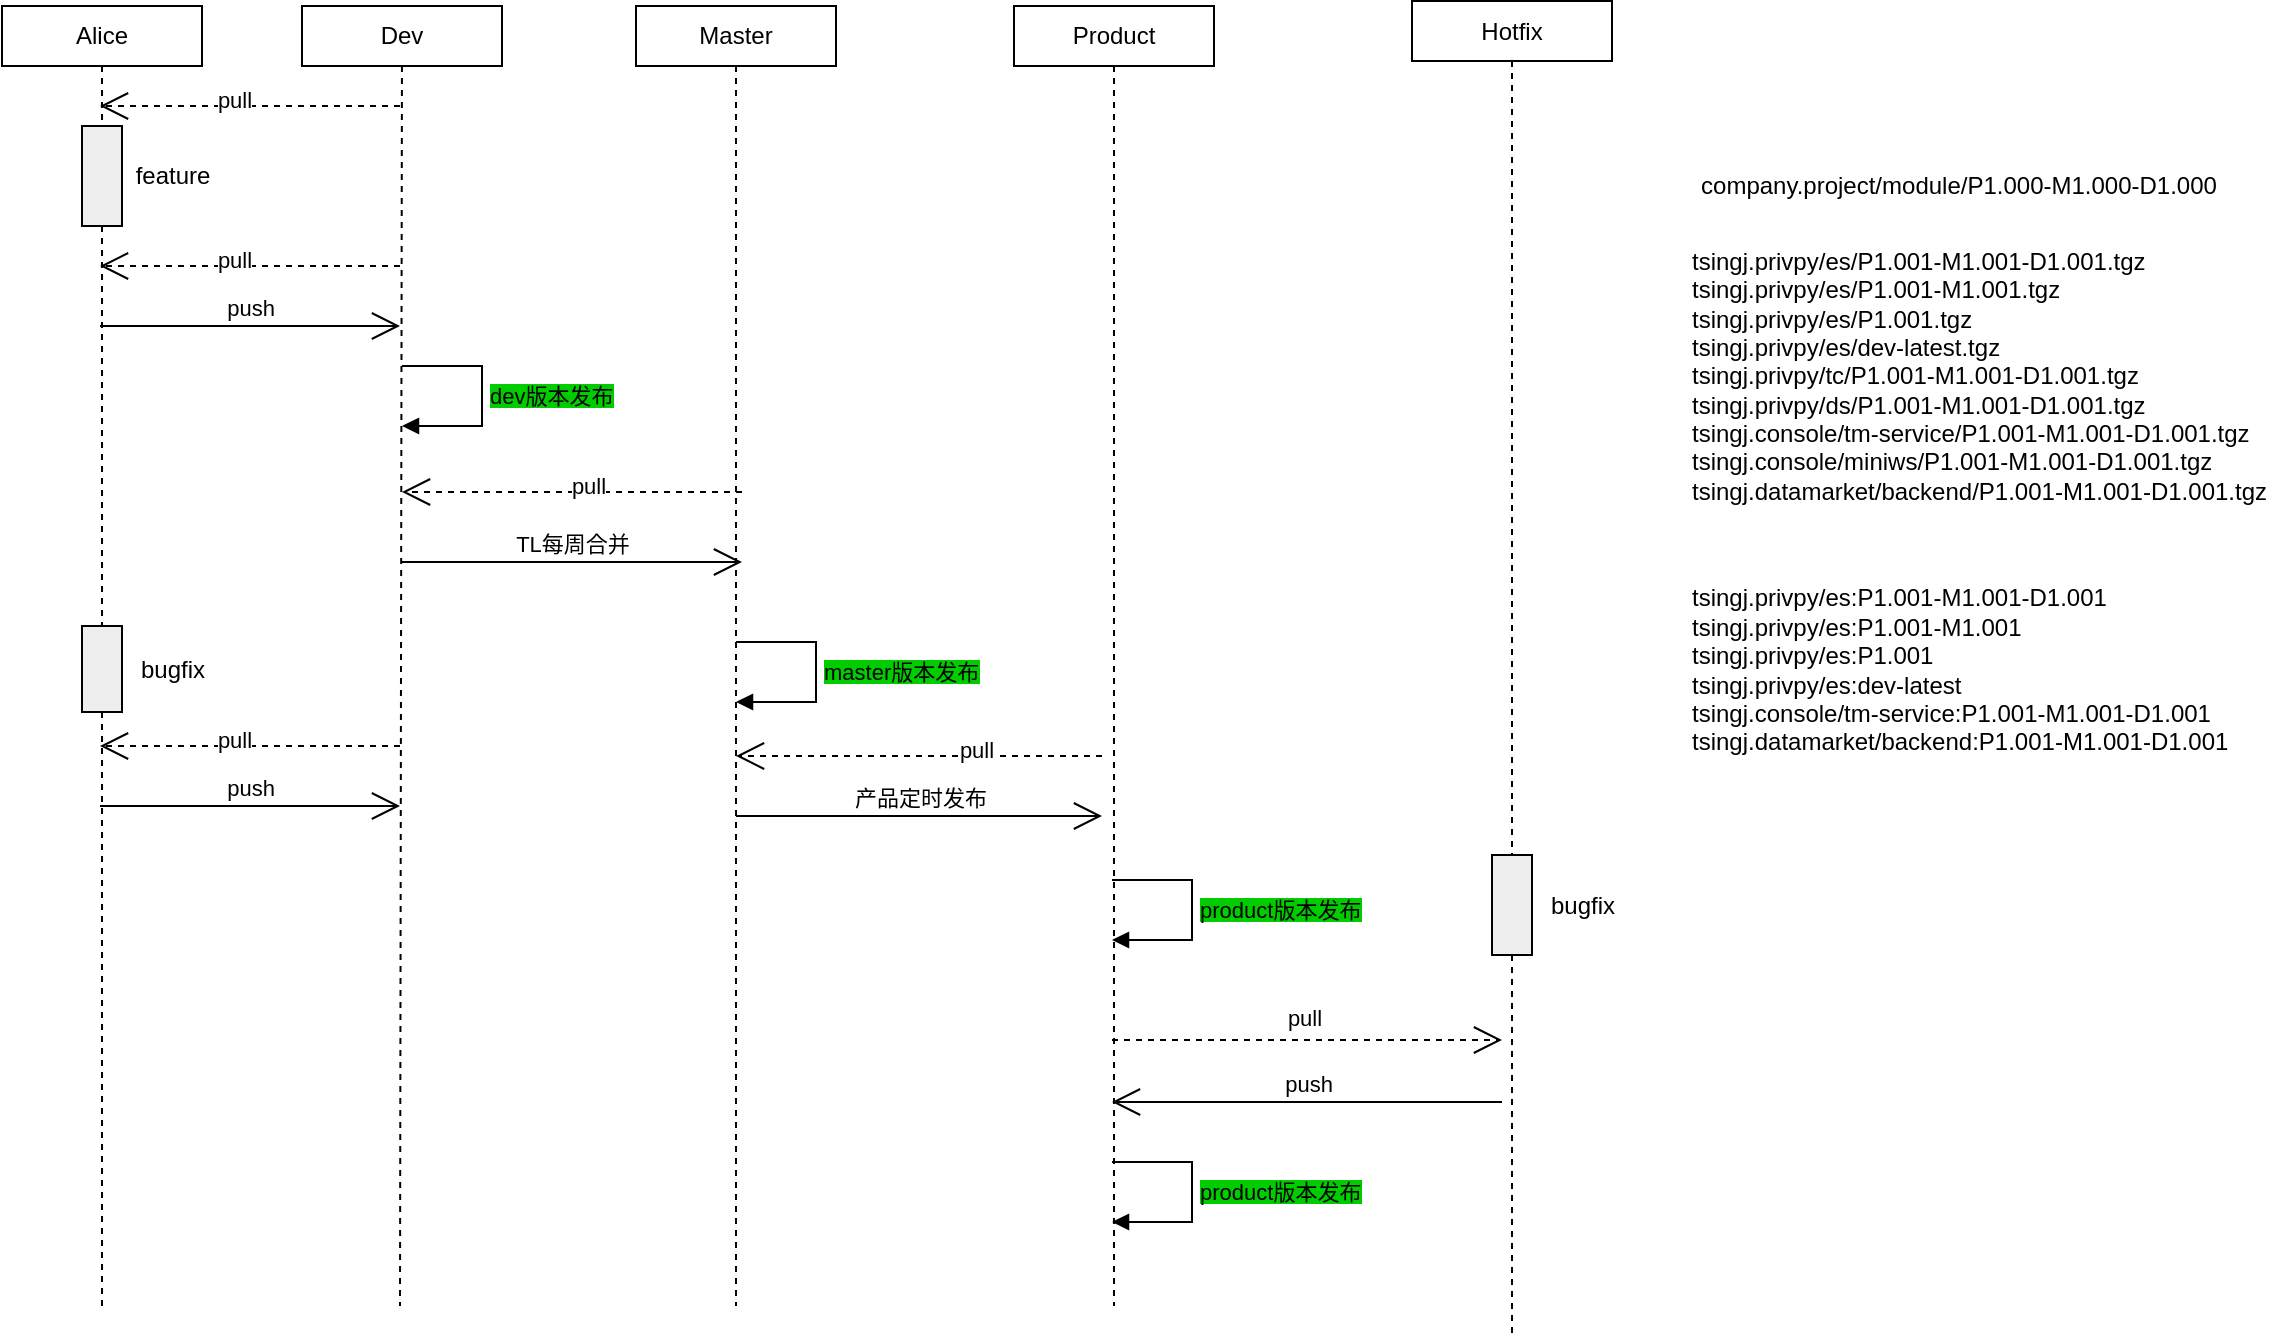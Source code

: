 <mxfile version="13.0.1" type="github">
  <diagram id="IDo3e-sVRfWPB8tgrpqy" name="Page-1">
    <mxGraphModel dx="1188" dy="637" grid="1" gridSize="10" guides="1" tooltips="1" connect="1" arrows="1" fold="1" page="1" pageScale="1" pageWidth="827" pageHeight="1169" math="0" shadow="0">
      <root>
        <mxCell id="0" />
        <mxCell id="1" parent="0" />
        <mxCell id="VchNmsLGofExgvG7CdDW-4" value="Dev" style="shape=rect;html=1;whiteSpace=wrap;align=center;" vertex="1" parent="1">
          <mxGeometry x="440" y="240" width="100" height="30" as="geometry" />
        </mxCell>
        <mxCell id="VchNmsLGofExgvG7CdDW-5" value="Master" style="shape=rect;html=1;whiteSpace=wrap;align=center;" vertex="1" parent="1">
          <mxGeometry x="607" y="240" width="100" height="30" as="geometry" />
        </mxCell>
        <mxCell id="VchNmsLGofExgvG7CdDW-7" value="" style="edgeStyle=none;dashed=1;html=1;endArrow=none;exitX=0.5;exitY=1;exitDx=0;exitDy=0;" edge="1" source="VchNmsLGofExgvG7CdDW-5" parent="1">
          <mxGeometry relative="1" as="geometry">
            <mxPoint x="657" y="890" as="targetPoint" />
          </mxGeometry>
        </mxCell>
        <mxCell id="VchNmsLGofExgvG7CdDW-8" value="TL每周合并" style="edgeStyle=none;html=1;endArrow=open;verticalAlign=bottom;endSize=12;" edge="1" parent="1">
          <mxGeometry relative="1" as="geometry">
            <mxPoint x="490" y="518" as="sourcePoint" />
            <mxPoint x="660" y="518" as="targetPoint" />
          </mxGeometry>
        </mxCell>
        <mxCell id="VchNmsLGofExgvG7CdDW-10" value="" style="edgeStyle=none;html=1;endArrow=open;verticalAlign=bottom;endSize=12;endFill=1;dashed=1;" edge="1" parent="1">
          <mxGeometry relative="1" as="geometry">
            <mxPoint x="660" y="483" as="sourcePoint" />
            <mxPoint x="490" y="483" as="targetPoint" />
          </mxGeometry>
        </mxCell>
        <mxCell id="VchNmsLGofExgvG7CdDW-34" value="pull" style="edgeLabel;html=1;align=center;verticalAlign=middle;resizable=0;points=[];" vertex="1" connectable="0" parent="VchNmsLGofExgvG7CdDW-10">
          <mxGeometry x="0.107" y="-3" relative="1" as="geometry">
            <mxPoint x="17" as="offset" />
          </mxGeometry>
        </mxCell>
        <mxCell id="VchNmsLGofExgvG7CdDW-17" value="Product" style="shape=rect;html=1;whiteSpace=wrap;align=center;" vertex="1" parent="1">
          <mxGeometry x="796" y="240" width="100" height="30" as="geometry" />
        </mxCell>
        <mxCell id="VchNmsLGofExgvG7CdDW-25" value="" style="shape=rect;html=1;fillColor=#eeeeee;" vertex="1" parent="1">
          <mxGeometry x="330" y="300" width="20" height="50" as="geometry" />
        </mxCell>
        <mxCell id="VchNmsLGofExgvG7CdDW-26" value="" style="edgeStyle=none;html=1;dashed=1;endArrow=none;exitX=0.5;exitY=1;exitDx=0;exitDy=0;" edge="1" source="VchNmsLGofExgvG7CdDW-48" target="VchNmsLGofExgvG7CdDW-25" parent="1">
          <mxGeometry relative="1" as="geometry">
            <mxPoint x="340" y="300" as="sourcePoint" />
          </mxGeometry>
        </mxCell>
        <mxCell id="VchNmsLGofExgvG7CdDW-27" value="" style="edgeStyle=none;html=1;dashed=1;endArrow=none;" edge="1" source="VchNmsLGofExgvG7CdDW-37" parent="1">
          <mxGeometry x="1" relative="1" as="geometry">
            <mxPoint x="340" y="890" as="targetPoint" />
          </mxGeometry>
        </mxCell>
        <mxCell id="VchNmsLGofExgvG7CdDW-29" value="" style="edgeStyle=none;dashed=1;html=1;endArrow=none;" edge="1" parent="1" source="VchNmsLGofExgvG7CdDW-4">
          <mxGeometry relative="1" as="geometry">
            <mxPoint x="489" y="890" as="targetPoint" />
            <mxPoint x="490" y="270" as="sourcePoint" />
          </mxGeometry>
        </mxCell>
        <mxCell id="VchNmsLGofExgvG7CdDW-30" value="产品定时发布" style="edgeStyle=none;html=1;endArrow=open;verticalAlign=bottom;endSize=12;" edge="1" parent="1">
          <mxGeometry relative="1" as="geometry">
            <mxPoint x="657" y="645" as="sourcePoint" />
            <mxPoint x="840" y="645" as="targetPoint" />
          </mxGeometry>
        </mxCell>
        <mxCell id="VchNmsLGofExgvG7CdDW-35" value="" style="edgeStyle=none;html=1;endArrow=open;verticalAlign=bottom;endSize=12;endFill=1;dashed=1;" edge="1" parent="1">
          <mxGeometry relative="1" as="geometry">
            <mxPoint x="840" y="615" as="sourcePoint" />
            <mxPoint x="657" y="615" as="targetPoint" />
          </mxGeometry>
        </mxCell>
        <mxCell id="VchNmsLGofExgvG7CdDW-36" value="pull" style="edgeLabel;html=1;align=center;verticalAlign=middle;resizable=0;points=[];" vertex="1" connectable="0" parent="VchNmsLGofExgvG7CdDW-35">
          <mxGeometry x="0.107" y="-3" relative="1" as="geometry">
            <mxPoint x="38" as="offset" />
          </mxGeometry>
        </mxCell>
        <mxCell id="VchNmsLGofExgvG7CdDW-39" value="company.project/module/P1.000-M1.000-D1.000" style="text;html=1;align=center;verticalAlign=middle;resizable=0;points=[];autosize=1;" vertex="1" parent="1">
          <mxGeometry x="1133" y="320" width="270" height="20" as="geometry" />
        </mxCell>
        <mxCell id="VchNmsLGofExgvG7CdDW-40" value="tsingj.privpy/es/P1.001-M1.001-D1.001.tgz&lt;br&gt;tsingj.privpy/es/P1.001-M1.001.tgz&lt;br&gt;tsingj.privpy/es/P1.001.tgz&lt;br&gt;tsingj.privpy/es/dev-latest.tgz&lt;br&gt;tsingj.privpy/tc/P1.001-M1.001-D1.001.tgz&lt;br&gt;tsingj.privpy/ds/P1.001-M1.001-D1.001.tgz&lt;br&gt;tsingj.console/tm-service/P1.001-M1.001-D1.001.tgz&lt;br&gt;tsingj.console/miniws/P1.001-M1.001-D1.001.tgz&lt;br&gt;tsingj.datamarket/backend/P1.001-M1.001-D1.001.tgz" style="text;html=1;align=left;verticalAlign=middle;resizable=0;points=[];autosize=1;" vertex="1" parent="1">
          <mxGeometry x="1133" y="360" width="300" height="130" as="geometry" />
        </mxCell>
        <mxCell id="VchNmsLGofExgvG7CdDW-41" value="bugfix" style="text;html=1;align=center;verticalAlign=middle;resizable=0;points=[];autosize=1;" vertex="1" parent="1">
          <mxGeometry x="350" y="561.5" width="50" height="20" as="geometry" />
        </mxCell>
        <mxCell id="VchNmsLGofExgvG7CdDW-47" value="feature" style="text;html=1;align=center;verticalAlign=middle;resizable=0;points=[];autosize=1;" vertex="1" parent="1">
          <mxGeometry x="350" y="315" width="50" height="20" as="geometry" />
        </mxCell>
        <mxCell id="VchNmsLGofExgvG7CdDW-48" value="Alice" style="shape=rect;html=1;whiteSpace=wrap;align=center;" vertex="1" parent="1">
          <mxGeometry x="290" y="240" width="100" height="30" as="geometry" />
        </mxCell>
        <mxCell id="VchNmsLGofExgvG7CdDW-49" value="" style="edgeStyle=none;html=1;endArrow=open;verticalAlign=bottom;endSize=12;endFill=1;dashed=1;" edge="1" parent="1">
          <mxGeometry relative="1" as="geometry">
            <mxPoint x="489" y="370" as="sourcePoint" />
            <mxPoint x="339" y="370" as="targetPoint" />
          </mxGeometry>
        </mxCell>
        <mxCell id="VchNmsLGofExgvG7CdDW-50" value="pull" style="edgeLabel;html=1;align=center;verticalAlign=middle;resizable=0;points=[];" vertex="1" connectable="0" parent="VchNmsLGofExgvG7CdDW-49">
          <mxGeometry x="0.107" y="-3" relative="1" as="geometry">
            <mxPoint as="offset" />
          </mxGeometry>
        </mxCell>
        <mxCell id="VchNmsLGofExgvG7CdDW-51" value="push" style="edgeStyle=none;html=1;endArrow=open;verticalAlign=bottom;endSize=12;" edge="1" parent="1">
          <mxGeometry relative="1" as="geometry">
            <mxPoint x="339" y="400" as="sourcePoint" />
            <mxPoint x="489" y="400" as="targetPoint" />
          </mxGeometry>
        </mxCell>
        <mxCell id="VchNmsLGofExgvG7CdDW-54" value="" style="edgeStyle=none;dashed=1;html=1;endArrow=none;" edge="1" parent="1" source="VchNmsLGofExgvG7CdDW-17">
          <mxGeometry relative="1" as="geometry">
            <mxPoint x="846" y="890" as="targetPoint" />
            <mxPoint x="846" y="270" as="sourcePoint" />
          </mxGeometry>
        </mxCell>
        <mxCell id="VchNmsLGofExgvG7CdDW-55" value="Hotfix" style="shape=rect;html=1;whiteSpace=wrap;align=center;" vertex="1" parent="1">
          <mxGeometry x="995" y="237.5" width="100" height="30" as="geometry" />
        </mxCell>
        <mxCell id="VchNmsLGofExgvG7CdDW-56" value="" style="edgeStyle=none;dashed=1;html=1;endArrow=none;" edge="1" parent="1" source="VchNmsLGofExgvG7CdDW-58">
          <mxGeometry relative="1" as="geometry">
            <mxPoint x="1045" y="905.5" as="targetPoint" />
            <mxPoint x="1045" y="285.5" as="sourcePoint" />
          </mxGeometry>
        </mxCell>
        <mxCell id="VchNmsLGofExgvG7CdDW-57" value="bugfix" style="text;html=1;align=center;verticalAlign=middle;resizable=0;points=[];autosize=1;" vertex="1" parent="1">
          <mxGeometry x="1055" y="679.5" width="50" height="20" as="geometry" />
        </mxCell>
        <mxCell id="VchNmsLGofExgvG7CdDW-58" value="" style="shape=rect;html=1;fillColor=#eeeeee;" vertex="1" parent="1">
          <mxGeometry x="1035" y="664.5" width="20" height="50" as="geometry" />
        </mxCell>
        <mxCell id="VchNmsLGofExgvG7CdDW-59" value="" style="edgeStyle=none;dashed=1;html=1;endArrow=none;" edge="1" parent="1" source="VchNmsLGofExgvG7CdDW-55" target="VchNmsLGofExgvG7CdDW-58">
          <mxGeometry relative="1" as="geometry">
            <mxPoint x="1045" y="807.5" as="targetPoint" />
            <mxPoint x="1045" y="267.5" as="sourcePoint" />
          </mxGeometry>
        </mxCell>
        <mxCell id="VchNmsLGofExgvG7CdDW-60" value="" style="edgeStyle=none;html=1;endArrow=open;verticalAlign=bottom;endSize=12;endFill=1;dashed=1;" edge="1" parent="1">
          <mxGeometry relative="1" as="geometry">
            <mxPoint x="845" y="757" as="sourcePoint" />
            <mxPoint x="1040" y="757" as="targetPoint" />
          </mxGeometry>
        </mxCell>
        <mxCell id="VchNmsLGofExgvG7CdDW-61" value="pull" style="edgeLabel;html=1;align=center;verticalAlign=middle;resizable=0;points=[];" vertex="1" connectable="0" parent="VchNmsLGofExgvG7CdDW-60">
          <mxGeometry x="0.107" y="-3" relative="1" as="geometry">
            <mxPoint x="-12.5" y="-14.5" as="offset" />
          </mxGeometry>
        </mxCell>
        <mxCell id="VchNmsLGofExgvG7CdDW-62" value="push" style="edgeStyle=none;html=1;endArrow=open;verticalAlign=bottom;endSize=12;" edge="1" parent="1">
          <mxGeometry relative="1" as="geometry">
            <mxPoint x="1040" y="788" as="sourcePoint" />
            <mxPoint x="845" y="788" as="targetPoint" />
          </mxGeometry>
        </mxCell>
        <mxCell id="VchNmsLGofExgvG7CdDW-63" value="" style="edgeStyle=none;html=1;endArrow=open;verticalAlign=bottom;endSize=12;endFill=1;dashed=1;" edge="1" parent="1">
          <mxGeometry relative="1" as="geometry">
            <mxPoint x="489" y="290" as="sourcePoint" />
            <mxPoint x="339" y="290" as="targetPoint" />
          </mxGeometry>
        </mxCell>
        <mxCell id="VchNmsLGofExgvG7CdDW-64" value="pull" style="edgeLabel;html=1;align=center;verticalAlign=middle;resizable=0;points=[];" vertex="1" connectable="0" parent="VchNmsLGofExgvG7CdDW-63">
          <mxGeometry x="0.107" y="-3" relative="1" as="geometry">
            <mxPoint as="offset" />
          </mxGeometry>
        </mxCell>
        <mxCell id="VchNmsLGofExgvG7CdDW-37" value="" style="shape=rect;html=1;fillColor=#eeeeee;" vertex="1" parent="1">
          <mxGeometry x="330" y="550" width="20" height="43" as="geometry" />
        </mxCell>
        <mxCell id="VchNmsLGofExgvG7CdDW-65" value="" style="edgeStyle=none;html=1;dashed=1;endArrow=none;" edge="1" parent="1" source="VchNmsLGofExgvG7CdDW-25" target="VchNmsLGofExgvG7CdDW-37">
          <mxGeometry x="1" relative="1" as="geometry">
            <mxPoint x="340" y="650" as="targetPoint" />
            <mxPoint x="340" y="350" as="sourcePoint" />
          </mxGeometry>
        </mxCell>
        <mxCell id="VchNmsLGofExgvG7CdDW-70" value="" style="edgeStyle=none;html=1;endArrow=open;verticalAlign=bottom;endSize=12;endFill=1;dashed=1;" edge="1" parent="1">
          <mxGeometry relative="1" as="geometry">
            <mxPoint x="489" y="610" as="sourcePoint" />
            <mxPoint x="339" y="610" as="targetPoint" />
          </mxGeometry>
        </mxCell>
        <mxCell id="VchNmsLGofExgvG7CdDW-71" value="pull" style="edgeLabel;html=1;align=center;verticalAlign=middle;resizable=0;points=[];" vertex="1" connectable="0" parent="VchNmsLGofExgvG7CdDW-70">
          <mxGeometry x="0.107" y="-3" relative="1" as="geometry">
            <mxPoint as="offset" />
          </mxGeometry>
        </mxCell>
        <mxCell id="VchNmsLGofExgvG7CdDW-72" value="push" style="edgeStyle=none;html=1;endArrow=open;verticalAlign=bottom;endSize=12;" edge="1" parent="1">
          <mxGeometry relative="1" as="geometry">
            <mxPoint x="339" y="640" as="sourcePoint" />
            <mxPoint x="489" y="640" as="targetPoint" />
          </mxGeometry>
        </mxCell>
        <mxCell id="VchNmsLGofExgvG7CdDW-76" value="&lt;span style=&quot;background-color: rgb(0 , 204 , 0)&quot;&gt;master版本发布&lt;/span&gt;" style="edgeStyle=orthogonalEdgeStyle;html=1;align=left;spacingLeft=2;endArrow=block;rounded=0;" edge="1" parent="1">
          <mxGeometry relative="1" as="geometry">
            <mxPoint x="657" y="558" as="sourcePoint" />
            <Array as="points">
              <mxPoint x="697" y="558" />
              <mxPoint x="697" y="588" />
            </Array>
            <mxPoint x="657" y="588" as="targetPoint" />
          </mxGeometry>
        </mxCell>
        <mxCell id="VchNmsLGofExgvG7CdDW-77" value="&lt;span style=&quot;background-color: rgb(0 , 204 , 0)&quot;&gt;product版本发布&lt;/span&gt;" style="edgeStyle=orthogonalEdgeStyle;html=1;align=left;spacingLeft=2;endArrow=block;rounded=0;" edge="1" parent="1">
          <mxGeometry relative="1" as="geometry">
            <mxPoint x="845" y="677" as="sourcePoint" />
            <Array as="points">
              <mxPoint x="885" y="677" />
              <mxPoint x="885" y="707" />
            </Array>
            <mxPoint x="845" y="707" as="targetPoint" />
          </mxGeometry>
        </mxCell>
        <mxCell id="VchNmsLGofExgvG7CdDW-78" value="&lt;span style=&quot;background-color: rgb(0 , 204 , 0)&quot;&gt;product版本发布&lt;br&gt;&lt;/span&gt;" style="edgeStyle=orthogonalEdgeStyle;html=1;align=left;spacingLeft=2;endArrow=block;rounded=0;" edge="1" parent="1">
          <mxGeometry relative="1" as="geometry">
            <mxPoint x="845" y="818" as="sourcePoint" />
            <Array as="points">
              <mxPoint x="885" y="818" />
              <mxPoint x="885" y="848" />
            </Array>
            <mxPoint x="845" y="848" as="targetPoint" />
          </mxGeometry>
        </mxCell>
        <mxCell id="VchNmsLGofExgvG7CdDW-81" value="&lt;span style=&quot;background-color: rgb(0 , 204 , 0)&quot;&gt;dev版本发布&lt;/span&gt;" style="edgeStyle=orthogonalEdgeStyle;html=1;align=left;spacingLeft=2;endArrow=block;rounded=0;fillColor=#00CC00;" edge="1" parent="1">
          <mxGeometry relative="1" as="geometry">
            <mxPoint x="490" y="420" as="sourcePoint" />
            <Array as="points">
              <mxPoint x="530" y="420" />
              <mxPoint x="530" y="450" />
            </Array>
            <mxPoint x="490" y="450" as="targetPoint" />
          </mxGeometry>
        </mxCell>
        <mxCell id="VchNmsLGofExgvG7CdDW-82" value="tsingj.privpy/es:P1.001-M1.001-D1.001&lt;br&gt;tsingj.privpy/es:P1.001-M1.001&lt;br&gt;tsingj.privpy/es:P1.001&lt;br&gt;tsingj.privpy/es:dev-latest&lt;br&gt;tsingj.console/tm-service:P1.001-M1.001-D1.001&lt;br&gt;tsingj.datamarket/backend:P1.001-M1.001-D1.001" style="text;html=1;align=left;verticalAlign=middle;resizable=0;points=[];autosize=1;" vertex="1" parent="1">
          <mxGeometry x="1133" y="526.5" width="280" height="90" as="geometry" />
        </mxCell>
      </root>
    </mxGraphModel>
  </diagram>
</mxfile>
